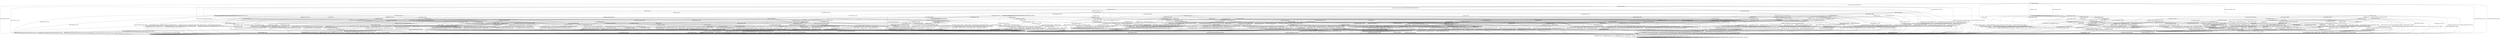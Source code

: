 digraph h12 {
s0 [label="s0"];
s1 [label="s1"];
s2 [label="s2"];
s6 [label="s6"];
s8 [label="s8"];
s10 [label="s10"];
s19 [label="s19"];
s22 [label="s22"];
s3 [label="s3"];
s4 [label="s4"];
s7 [label="s7"];
s9 [label="s9"];
s11 [label="s11"];
s20 [label="s20"];
s23 [label="s23"];
s24 [label="s24"];
s25 [label="s25"];
s43 [label="s43"];
s56 [label="s56"];
s57 [label="s57"];
s58 [label="s58"];
s63 [label="s63"];
s5 [label="s5"];
s12 [label="s12"];
s13 [label="s13"];
s26 [label="s26"];
s27 [label="s27"];
s31 [label="s31"];
s35 [label="s35"];
s44 [label="s44"];
s49 [label="s49"];
s59 [label="s59"];
s60 [label="s60"];
s61 [label="s61"];
s62 [label="s62"];
s64 [label="s64"];
s68 [label="s68"];
s69 [label="s69"];
s78 [label="s78"];
s14 [label="s14"];
s15 [label="s15"];
s16 [label="s16"];
s21 [label="s21"];
s28 [label="s28"];
s32 [label="s32"];
s36 [label="s36"];
s37 [label="s37"];
s47 [label="s47"];
s52 [label="s52"];
s65 [label="s65"];
s70 [label="s70"];
s73 [label="s73"];
s79 [label="s79"];
s84 [label="s84"];
s17 [label="s17"];
s18 [label="s18"];
s29 [label="s29"];
s30 [label="s30"];
s33 [label="s33"];
s34 [label="s34"];
s38 [label="s38"];
s42 [label="s42"];
s48 [label="s48"];
s50 [label="s50"];
s53 [label="s53"];
s66 [label="s66"];
s67 [label="s67"];
s71 [label="s71"];
s72 [label="s72"];
s74 [label="s74"];
s76 [label="s76"];
s80 [label="s80"];
s81 [label="s81"];
s87 [label="s87"];
s39 [label="s39"];
s45 [label="s45"];
s46 [label="s46"];
s51 [label="s51"];
s75 [label="s75"];
s77 [label="s77"];
s82 [label="s82"];
s83 [label="s83"];
s86 [label="s86"];
s88 [label="s88"];
s40 [label="s40"];
s41 [label="s41"];
s55 [label="s55"];
s85 [label="s85"];
s89 [label="s89"];
s54 [label="s54"];
s0 -> s1 [label="RSA_CLIENT_HELLO / HELLO_VERIFY_REQUEST"];
s0 -> s2 [label="RSA_CLIENT_KEY_EXCHANGE / TIMEOUT"];
s0 -> s8 [label="CHANGE_CIPHER_SPEC / TIMEOUT"];
s0 -> s10 [label="FINISHED / TIMEOUT"];
s0 -> s0 [label="APPLICATION / TIMEOUT"];
s0 -> s22 [label="CERTIFICATE / TIMEOUT"];
s0 -> s19 [label="EMPTY_CERTIFICATE / TIMEOUT"];
s0 -> s10 [label="CERTIFICATE_VERIFY / TIMEOUT"];
s0 -> s6 [label="Alert(WARNING,CLOSE_NOTIFY) / TIMEOUT"];
s0 -> s6 [label="Alert(FATAL,UNEXPECTED_MESSAGE) / TIMEOUT"];
s1 -> s3 [label="RSA_CLIENT_HELLO / SERVER_HELLO,CERTIFICATE,CERTIFICATE_REQUEST,SERVER_HELLO_DONE"];
s1 -> s4 [label="RSA_CLIENT_KEY_EXCHANGE / TIMEOUT"];
s1 -> s8 [label="CHANGE_CIPHER_SPEC / TIMEOUT"];
s1 -> s11 [label="FINISHED / TIMEOUT"];
s1 -> s1 [label="APPLICATION / TIMEOUT"];
s1 -> s23 [label="CERTIFICATE / TIMEOUT"];
s1 -> s20 [label="EMPTY_CERTIFICATE / TIMEOUT"];
s1 -> s11 [label="CERTIFICATE_VERIFY / TIMEOUT"];
s1 -> s6 [label="Alert(WARNING,CLOSE_NOTIFY) / Alert(WARNING,CLOSE_NOTIFY)"];
s1 -> s6 [label="Alert(FATAL,UNEXPECTED_MESSAGE) / TIMEOUT"];
s2 -> s24 [label="RSA_CLIENT_HELLO / TIMEOUT"];
s2 -> s10 [label="RSA_CLIENT_KEY_EXCHANGE / TIMEOUT"];
s2 -> s9 [label="CHANGE_CIPHER_SPEC / TIMEOUT"];
s2 -> s56 [label="FINISHED / TIMEOUT"];
s2 -> s2 [label="APPLICATION / TIMEOUT"];
s2 -> s63 [label="CERTIFICATE / TIMEOUT"];
s2 -> s63 [label="EMPTY_CERTIFICATE / TIMEOUT"];
s2 -> s25 [label="CERTIFICATE_VERIFY / TIMEOUT"];
s2 -> s6 [label="Alert(WARNING,CLOSE_NOTIFY) / TIMEOUT"];
s2 -> s6 [label="Alert(FATAL,UNEXPECTED_MESSAGE) / TIMEOUT"];
s6 -> s7 [label="RSA_CLIENT_HELLO / TIMEOUT"];
s6 -> s7 [label="RSA_CLIENT_KEY_EXCHANGE / TIMEOUT"];
s6 -> s7 [label="CHANGE_CIPHER_SPEC / TIMEOUT"];
s6 -> s7 [label="FINISHED / TIMEOUT"];
s6 -> s7 [label="APPLICATION / TIMEOUT"];
s6 -> s7 [label="CERTIFICATE / TIMEOUT"];
s6 -> s7 [label="EMPTY_CERTIFICATE / TIMEOUT"];
s6 -> s7 [label="CERTIFICATE_VERIFY / TIMEOUT"];
s6 -> s7 [label="Alert(WARNING,CLOSE_NOTIFY) / TIMEOUT"];
s6 -> s7 [label="Alert(FATAL,UNEXPECTED_MESSAGE) / TIMEOUT"];
s8 -> s8 [label="RSA_CLIENT_HELLO / TIMEOUT"];
s8 -> s8 [label="RSA_CLIENT_KEY_EXCHANGE / TIMEOUT"];
s8 -> s8 [label="CHANGE_CIPHER_SPEC / TIMEOUT"];
s8 -> s8 [label="FINISHED / TIMEOUT"];
s8 -> s8 [label="APPLICATION / TIMEOUT"];
s8 -> s8 [label="CERTIFICATE / TIMEOUT"];
s8 -> s8 [label="EMPTY_CERTIFICATE / TIMEOUT"];
s8 -> s8 [label="CERTIFICATE_VERIFY / TIMEOUT"];
s8 -> s8 [label="Alert(WARNING,CLOSE_NOTIFY) / TIMEOUT"];
s8 -> s8 [label="Alert(FATAL,UNEXPECTED_MESSAGE) / TIMEOUT"];
s10 -> s10 [label="RSA_CLIENT_HELLO / TIMEOUT"];
s10 -> s10 [label="RSA_CLIENT_KEY_EXCHANGE / TIMEOUT"];
s10 -> s8 [label="CHANGE_CIPHER_SPEC / TIMEOUT"];
s10 -> s10 [label="FINISHED / TIMEOUT"];
s10 -> s10 [label="APPLICATION / TIMEOUT"];
s10 -> s10 [label="CERTIFICATE / TIMEOUT"];
s10 -> s10 [label="EMPTY_CERTIFICATE / TIMEOUT"];
s10 -> s10 [label="CERTIFICATE_VERIFY / TIMEOUT"];
s10 -> s6 [label="Alert(WARNING,CLOSE_NOTIFY) / TIMEOUT"];
s10 -> s6 [label="Alert(FATAL,UNEXPECTED_MESSAGE) / TIMEOUT"];
s19 -> s43 [label="RSA_CLIENT_HELLO / TIMEOUT"];
s19 -> s63 [label="RSA_CLIENT_KEY_EXCHANGE / TIMEOUT"];
s19 -> s9 [label="CHANGE_CIPHER_SPEC / TIMEOUT"];
s19 -> s57 [label="FINISHED / TIMEOUT"];
s19 -> s19 [label="APPLICATION / TIMEOUT"];
s19 -> s10 [label="CERTIFICATE / TIMEOUT"];
s19 -> s10 [label="EMPTY_CERTIFICATE / TIMEOUT"];
s19 -> s58 [label="CERTIFICATE_VERIFY / TIMEOUT"];
s19 -> s6 [label="Alert(WARNING,CLOSE_NOTIFY) / TIMEOUT"];
s19 -> s6 [label="Alert(FATAL,UNEXPECTED_MESSAGE) / TIMEOUT"];
s22 -> s22 [label="RSA_CLIENT_HELLO / TIMEOUT"];
s22 -> s22 [label="RSA_CLIENT_KEY_EXCHANGE / TIMEOUT"];
s22 -> s8 [label="CHANGE_CIPHER_SPEC / TIMEOUT"];
s22 -> s22 [label="FINISHED / TIMEOUT"];
s22 -> s22 [label="APPLICATION / TIMEOUT"];
s22 -> s10 [label="CERTIFICATE / TIMEOUT"];
s22 -> s10 [label="EMPTY_CERTIFICATE / TIMEOUT"];
s22 -> s58 [label="CERTIFICATE_VERIFY / TIMEOUT"];
s22 -> s6 [label="Alert(WARNING,CLOSE_NOTIFY) / TIMEOUT"];
s22 -> s6 [label="Alert(FATAL,UNEXPECTED_MESSAGE) / TIMEOUT"];
s3 -> s6 [label="RSA_CLIENT_HELLO / Alert(FATAL,UNEXPECTED_MESSAGE)"];
s3 -> s12 [label="RSA_CLIENT_KEY_EXCHANGE / TIMEOUT"];
s3 -> s8 [label="CHANGE_CIPHER_SPEC / TIMEOUT"];
s3 -> s11 [label="FINISHED / TIMEOUT"];
s3 -> s3 [label="APPLICATION / TIMEOUT"];
s3 -> s23 [label="CERTIFICATE / TIMEOUT"];
s3 -> s13 [label="EMPTY_CERTIFICATE / TIMEOUT"];
s3 -> s11 [label="CERTIFICATE_VERIFY / TIMEOUT"];
s3 -> s6 [label="Alert(WARNING,CLOSE_NOTIFY) / Alert(WARNING,CLOSE_NOTIFY)"];
s3 -> s6 [label="Alert(FATAL,UNEXPECTED_MESSAGE) / TIMEOUT"];
s4 -> s26 [label="RSA_CLIENT_HELLO / TIMEOUT"];
s4 -> s11 [label="RSA_CLIENT_KEY_EXCHANGE / TIMEOUT"];
s4 -> s5 [label="CHANGE_CIPHER_SPEC / TIMEOUT"];
s4 -> s31 [label="FINISHED / TIMEOUT"];
s4 -> s4 [label="APPLICATION / TIMEOUT"];
s4 -> s64 [label="CERTIFICATE / TIMEOUT"];
s4 -> s64 [label="EMPTY_CERTIFICATE / TIMEOUT"];
s4 -> s27 [label="CERTIFICATE_VERIFY / TIMEOUT"];
s4 -> s6 [label="Alert(WARNING,CLOSE_NOTIFY) / Alert(WARNING,CLOSE_NOTIFY)"];
s4 -> s6 [label="Alert(FATAL,UNEXPECTED_MESSAGE) / TIMEOUT"];
s7 -> s7 [label="RSA_CLIENT_HELLO / SOCKET_CLOSED"];
s7 -> s7 [label="RSA_CLIENT_KEY_EXCHANGE / SOCKET_CLOSED"];
s7 -> s7 [label="CHANGE_CIPHER_SPEC / SOCKET_CLOSED"];
s7 -> s7 [label="FINISHED / SOCKET_CLOSED"];
s7 -> s7 [label="APPLICATION / SOCKET_CLOSED"];
s7 -> s7 [label="CERTIFICATE / SOCKET_CLOSED"];
s7 -> s7 [label="EMPTY_CERTIFICATE / SOCKET_CLOSED"];
s7 -> s7 [label="CERTIFICATE_VERIFY / SOCKET_CLOSED"];
s7 -> s7 [label="Alert(WARNING,CLOSE_NOTIFY) / SOCKET_CLOSED"];
s7 -> s7 [label="Alert(FATAL,UNEXPECTED_MESSAGE) / SOCKET_CLOSED"];
s9 -> s6 [label="RSA_CLIENT_HELLO / TIMEOUT"];
s9 -> s6 [label="RSA_CLIENT_KEY_EXCHANGE / TIMEOUT"];
s9 -> s8 [label="CHANGE_CIPHER_SPEC / TIMEOUT"];
s9 -> s6 [label="FINISHED / TIMEOUT"];
s9 -> s9 [label="APPLICATION / TIMEOUT"];
s9 -> s6 [label="CERTIFICATE / TIMEOUT"];
s9 -> s6 [label="EMPTY_CERTIFICATE / TIMEOUT"];
s9 -> s6 [label="CERTIFICATE_VERIFY / TIMEOUT"];
s9 -> s9 [label="Alert(WARNING,CLOSE_NOTIFY) / TIMEOUT"];
s9 -> s9 [label="Alert(FATAL,UNEXPECTED_MESSAGE) / TIMEOUT"];
s11 -> s11 [label="RSA_CLIENT_HELLO / TIMEOUT"];
s11 -> s11 [label="RSA_CLIENT_KEY_EXCHANGE / TIMEOUT"];
s11 -> s8 [label="CHANGE_CIPHER_SPEC / TIMEOUT"];
s11 -> s11 [label="FINISHED / TIMEOUT"];
s11 -> s11 [label="APPLICATION / TIMEOUT"];
s11 -> s11 [label="CERTIFICATE / TIMEOUT"];
s11 -> s11 [label="EMPTY_CERTIFICATE / TIMEOUT"];
s11 -> s11 [label="CERTIFICATE_VERIFY / TIMEOUT"];
s11 -> s6 [label="Alert(WARNING,CLOSE_NOTIFY) / Alert(WARNING,CLOSE_NOTIFY)"];
s11 -> s6 [label="Alert(FATAL,UNEXPECTED_MESSAGE) / TIMEOUT"];
s20 -> s44 [label="RSA_CLIENT_HELLO / TIMEOUT"];
s20 -> s64 [label="RSA_CLIENT_KEY_EXCHANGE / TIMEOUT"];
s20 -> s5 [label="CHANGE_CIPHER_SPEC / TIMEOUT"];
s20 -> s35 [label="FINISHED / TIMEOUT"];
s20 -> s20 [label="APPLICATION / TIMEOUT"];
s20 -> s11 [label="CERTIFICATE / TIMEOUT"];
s20 -> s11 [label="EMPTY_CERTIFICATE / TIMEOUT"];
s20 -> s49 [label="CERTIFICATE_VERIFY / TIMEOUT"];
s20 -> s6 [label="Alert(WARNING,CLOSE_NOTIFY) / Alert(WARNING,CLOSE_NOTIFY)"];
s20 -> s6 [label="Alert(FATAL,UNEXPECTED_MESSAGE) / TIMEOUT"];
s23 -> s23 [label="RSA_CLIENT_HELLO / TIMEOUT"];
s23 -> s23 [label="RSA_CLIENT_KEY_EXCHANGE / TIMEOUT"];
s23 -> s8 [label="CHANGE_CIPHER_SPEC / TIMEOUT"];
s23 -> s23 [label="FINISHED / TIMEOUT"];
s23 -> s23 [label="APPLICATION / TIMEOUT"];
s23 -> s11 [label="CERTIFICATE / TIMEOUT"];
s23 -> s11 [label="EMPTY_CERTIFICATE / TIMEOUT"];
s23 -> s49 [label="CERTIFICATE_VERIFY / TIMEOUT"];
s23 -> s6 [label="Alert(WARNING,CLOSE_NOTIFY) / Alert(WARNING,CLOSE_NOTIFY)"];
s23 -> s6 [label="Alert(FATAL,UNEXPECTED_MESSAGE) / TIMEOUT"];
s24 -> s10 [label="RSA_CLIENT_HELLO / TIMEOUT"];
s24 -> s10 [label="RSA_CLIENT_KEY_EXCHANGE / TIMEOUT"];
s24 -> s9 [label="CHANGE_CIPHER_SPEC / TIMEOUT"];
s24 -> s60 [label="FINISHED / TIMEOUT"];
s24 -> s24 [label="APPLICATION / TIMEOUT"];
s24 -> s68 [label="CERTIFICATE / TIMEOUT"];
s24 -> s68 [label="EMPTY_CERTIFICATE / TIMEOUT"];
s24 -> s59 [label="CERTIFICATE_VERIFY / TIMEOUT"];
s24 -> s6 [label="Alert(WARNING,CLOSE_NOTIFY) / TIMEOUT"];
s24 -> s6 [label="Alert(FATAL,UNEXPECTED_MESSAGE) / TIMEOUT"];
s25 -> s59 [label="RSA_CLIENT_HELLO / TIMEOUT"];
s25 -> s10 [label="RSA_CLIENT_KEY_EXCHANGE / TIMEOUT"];
s25 -> s9 [label="CHANGE_CIPHER_SPEC / TIMEOUT"];
s25 -> s61 [label="FINISHED / TIMEOUT"];
s25 -> s25 [label="APPLICATION / TIMEOUT"];
s25 -> s69 [label="CERTIFICATE / TIMEOUT"];
s25 -> s69 [label="EMPTY_CERTIFICATE / TIMEOUT"];
s25 -> s10 [label="CERTIFICATE_VERIFY / TIMEOUT"];
s25 -> s6 [label="Alert(WARNING,CLOSE_NOTIFY) / TIMEOUT"];
s25 -> s6 [label="Alert(FATAL,UNEXPECTED_MESSAGE) / TIMEOUT"];
s43 -> s10 [label="RSA_CLIENT_HELLO / TIMEOUT"];
s43 -> s68 [label="RSA_CLIENT_KEY_EXCHANGE / TIMEOUT"];
s43 -> s9 [label="CHANGE_CIPHER_SPEC / TIMEOUT"];
s43 -> s62 [label="FINISHED / TIMEOUT"];
s43 -> s43 [label="APPLICATION / TIMEOUT"];
s43 -> s10 [label="CERTIFICATE / TIMEOUT"];
s43 -> s10 [label="EMPTY_CERTIFICATE / TIMEOUT"];
s43 -> s43 [label="CERTIFICATE_VERIFY / TIMEOUT"];
s43 -> s6 [label="Alert(WARNING,CLOSE_NOTIFY) / TIMEOUT"];
s43 -> s6 [label="Alert(FATAL,UNEXPECTED_MESSAGE) / TIMEOUT"];
s56 -> s60 [label="RSA_CLIENT_HELLO / TIMEOUT"];
s56 -> s10 [label="RSA_CLIENT_KEY_EXCHANGE / TIMEOUT"];
s56 -> s9 [label="CHANGE_CIPHER_SPEC / TIMEOUT"];
s56 -> s10 [label="FINISHED / TIMEOUT"];
s56 -> s56 [label="APPLICATION / TIMEOUT"];
s56 -> s78 [label="CERTIFICATE / TIMEOUT"];
s56 -> s78 [label="EMPTY_CERTIFICATE / TIMEOUT"];
s56 -> s61 [label="CERTIFICATE_VERIFY / TIMEOUT"];
s56 -> s6 [label="Alert(WARNING,CLOSE_NOTIFY) / TIMEOUT"];
s56 -> s6 [label="Alert(FATAL,UNEXPECTED_MESSAGE) / TIMEOUT"];
s57 -> s62 [label="RSA_CLIENT_HELLO / TIMEOUT"];
s57 -> s78 [label="RSA_CLIENT_KEY_EXCHANGE / TIMEOUT"];
s57 -> s9 [label="CHANGE_CIPHER_SPEC / TIMEOUT"];
s57 -> s10 [label="FINISHED / TIMEOUT"];
s57 -> s57 [label="APPLICATION / TIMEOUT"];
s57 -> s10 [label="CERTIFICATE / TIMEOUT"];
s57 -> s10 [label="EMPTY_CERTIFICATE / TIMEOUT"];
s57 -> s57 [label="CERTIFICATE_VERIFY / TIMEOUT"];
s57 -> s6 [label="Alert(WARNING,CLOSE_NOTIFY) / TIMEOUT"];
s57 -> s6 [label="Alert(FATAL,UNEXPECTED_MESSAGE) / TIMEOUT"];
s58 -> s43 [label="RSA_CLIENT_HELLO / TIMEOUT"];
s58 -> s69 [label="RSA_CLIENT_KEY_EXCHANGE / TIMEOUT"];
s58 -> s9 [label="CHANGE_CIPHER_SPEC / TIMEOUT"];
s58 -> s57 [label="FINISHED / TIMEOUT"];
s58 -> s58 [label="APPLICATION / TIMEOUT"];
s58 -> s10 [label="CERTIFICATE / TIMEOUT"];
s58 -> s10 [label="EMPTY_CERTIFICATE / TIMEOUT"];
s58 -> s10 [label="CERTIFICATE_VERIFY / TIMEOUT"];
s58 -> s6 [label="Alert(WARNING,CLOSE_NOTIFY) / TIMEOUT"];
s58 -> s6 [label="Alert(FATAL,UNEXPECTED_MESSAGE) / TIMEOUT"];
s63 -> s68 [label="RSA_CLIENT_HELLO / TIMEOUT"];
s63 -> s10 [label="RSA_CLIENT_KEY_EXCHANGE / TIMEOUT"];
s63 -> s9 [label="CHANGE_CIPHER_SPEC / TIMEOUT"];
s63 -> s78 [label="FINISHED / TIMEOUT"];
s63 -> s63 [label="APPLICATION / TIMEOUT"];
s63 -> s10 [label="CERTIFICATE / TIMEOUT"];
s63 -> s10 [label="EMPTY_CERTIFICATE / TIMEOUT"];
s63 -> s69 [label="CERTIFICATE_VERIFY / TIMEOUT"];
s63 -> s6 [label="Alert(WARNING,CLOSE_NOTIFY) / TIMEOUT"];
s63 -> s6 [label="Alert(FATAL,UNEXPECTED_MESSAGE) / TIMEOUT"];
s5 -> s6 [label="RSA_CLIENT_HELLO / Alert(FATAL,UNEXPECTED_MESSAGE)"];
s5 -> s6 [label="RSA_CLIENT_KEY_EXCHANGE / Alert(FATAL,UNEXPECTED_MESSAGE)"];
s5 -> s8 [label="CHANGE_CIPHER_SPEC / TIMEOUT"];
s5 -> s6 [label="FINISHED / Alert(FATAL,UNEXPECTED_MESSAGE)"];
s5 -> s5 [label="APPLICATION / TIMEOUT"];
s5 -> s6 [label="CERTIFICATE / Alert(FATAL,UNEXPECTED_MESSAGE)"];
s5 -> s6 [label="EMPTY_CERTIFICATE / Alert(FATAL,UNEXPECTED_MESSAGE)"];
s5 -> s6 [label="CERTIFICATE_VERIFY / Alert(FATAL,UNEXPECTED_MESSAGE)"];
s5 -> s5 [label="Alert(WARNING,CLOSE_NOTIFY) / TIMEOUT"];
s5 -> s5 [label="Alert(FATAL,UNEXPECTED_MESSAGE) / TIMEOUT"];
s12 -> s26 [label="RSA_CLIENT_HELLO / TIMEOUT"];
s12 -> s11 [label="RSA_CLIENT_KEY_EXCHANGE / TIMEOUT"];
s12 -> s14 [label="CHANGE_CIPHER_SPEC / TIMEOUT"];
s12 -> s31 [label="FINISHED / TIMEOUT"];
s12 -> s12 [label="APPLICATION / TIMEOUT"];
s12 -> s21 [label="CERTIFICATE / TIMEOUT"];
s12 -> s65 [label="EMPTY_CERTIFICATE / TIMEOUT"];
s12 -> s15 [label="CERTIFICATE_VERIFY / TIMEOUT"];
s12 -> s6 [label="Alert(WARNING,CLOSE_NOTIFY) / Alert(WARNING,CLOSE_NOTIFY)"];
s12 -> s6 [label="Alert(FATAL,UNEXPECTED_MESSAGE) / TIMEOUT"];
s13 -> s28 [label="RSA_CLIENT_HELLO / TIMEOUT"];
s13 -> s65 [label="RSA_CLIENT_KEY_EXCHANGE / TIMEOUT"];
s13 -> s16 [label="CHANGE_CIPHER_SPEC / TIMEOUT"];
s13 -> s32 [label="FINISHED / TIMEOUT"];
s13 -> s13 [label="APPLICATION / TIMEOUT"];
s13 -> s11 [label="CERTIFICATE / TIMEOUT"];
s13 -> s11 [label="EMPTY_CERTIFICATE / TIMEOUT"];
s13 -> s47 [label="CERTIFICATE_VERIFY / TIMEOUT"];
s13 -> s6 [label="Alert(WARNING,CLOSE_NOTIFY) / Alert(WARNING,CLOSE_NOTIFY)"];
s13 -> s6 [label="Alert(FATAL,UNEXPECTED_MESSAGE) / TIMEOUT"];
s26 -> s11 [label="RSA_CLIENT_HELLO / TIMEOUT"];
s26 -> s11 [label="RSA_CLIENT_KEY_EXCHANGE / TIMEOUT"];
s26 -> s5 [label="CHANGE_CIPHER_SPEC / TIMEOUT"];
s26 -> s36 [label="FINISHED / TIMEOUT"];
s26 -> s26 [label="APPLICATION / TIMEOUT"];
s26 -> s66 [label="CERTIFICATE / TIMEOUT"];
s26 -> s66 [label="EMPTY_CERTIFICATE / TIMEOUT"];
s26 -> s48 [label="CERTIFICATE_VERIFY / TIMEOUT"];
s26 -> s6 [label="Alert(WARNING,CLOSE_NOTIFY) / Alert(WARNING,CLOSE_NOTIFY)"];
s26 -> s6 [label="Alert(FATAL,UNEXPECTED_MESSAGE) / TIMEOUT"];
s27 -> s48 [label="RSA_CLIENT_HELLO / TIMEOUT"];
s27 -> s11 [label="RSA_CLIENT_KEY_EXCHANGE / TIMEOUT"];
s27 -> s5 [label="CHANGE_CIPHER_SPEC / TIMEOUT"];
s27 -> s37 [label="FINISHED / TIMEOUT"];
s27 -> s27 [label="APPLICATION / TIMEOUT"];
s27 -> s70 [label="CERTIFICATE / TIMEOUT"];
s27 -> s70 [label="EMPTY_CERTIFICATE / TIMEOUT"];
s27 -> s11 [label="CERTIFICATE_VERIFY / TIMEOUT"];
s27 -> s6 [label="Alert(WARNING,CLOSE_NOTIFY) / Alert(WARNING,CLOSE_NOTIFY)"];
s27 -> s6 [label="Alert(FATAL,UNEXPECTED_MESSAGE) / TIMEOUT"];
s31 -> s36 [label="RSA_CLIENT_HELLO / TIMEOUT"];
s31 -> s11 [label="RSA_CLIENT_KEY_EXCHANGE / TIMEOUT"];
s31 -> s5 [label="CHANGE_CIPHER_SPEC / TIMEOUT"];
s31 -> s11 [label="FINISHED / TIMEOUT"];
s31 -> s31 [label="APPLICATION / TIMEOUT"];
s31 -> s67 [label="CERTIFICATE / TIMEOUT"];
s31 -> s67 [label="EMPTY_CERTIFICATE / TIMEOUT"];
s31 -> s37 [label="CERTIFICATE_VERIFY / TIMEOUT"];
s31 -> s6 [label="Alert(WARNING,CLOSE_NOTIFY) / Alert(WARNING,CLOSE_NOTIFY)"];
s31 -> s6 [label="Alert(FATAL,UNEXPECTED_MESSAGE) / TIMEOUT"];
s35 -> s52 [label="RSA_CLIENT_HELLO / TIMEOUT"];
s35 -> s67 [label="RSA_CLIENT_KEY_EXCHANGE / TIMEOUT"];
s35 -> s5 [label="CHANGE_CIPHER_SPEC / TIMEOUT"];
s35 -> s11 [label="FINISHED / TIMEOUT"];
s35 -> s35 [label="APPLICATION / TIMEOUT"];
s35 -> s11 [label="CERTIFICATE / TIMEOUT"];
s35 -> s11 [label="EMPTY_CERTIFICATE / TIMEOUT"];
s35 -> s73 [label="CERTIFICATE_VERIFY / TIMEOUT"];
s35 -> s6 [label="Alert(WARNING,CLOSE_NOTIFY) / Alert(WARNING,CLOSE_NOTIFY)"];
s35 -> s6 [label="Alert(FATAL,UNEXPECTED_MESSAGE) / TIMEOUT"];
s44 -> s11 [label="RSA_CLIENT_HELLO / TIMEOUT"];
s44 -> s66 [label="RSA_CLIENT_KEY_EXCHANGE / TIMEOUT"];
s44 -> s5 [label="CHANGE_CIPHER_SPEC / TIMEOUT"];
s44 -> s52 [label="FINISHED / TIMEOUT"];
s44 -> s44 [label="APPLICATION / TIMEOUT"];
s44 -> s11 [label="CERTIFICATE / TIMEOUT"];
s44 -> s11 [label="EMPTY_CERTIFICATE / TIMEOUT"];
s44 -> s84 [label="CERTIFICATE_VERIFY / TIMEOUT"];
s44 -> s6 [label="Alert(WARNING,CLOSE_NOTIFY) / Alert(WARNING,CLOSE_NOTIFY)"];
s44 -> s6 [label="Alert(FATAL,UNEXPECTED_MESSAGE) / TIMEOUT"];
s49 -> s84 [label="RSA_CLIENT_HELLO / TIMEOUT"];
s49 -> s70 [label="RSA_CLIENT_KEY_EXCHANGE / TIMEOUT"];
s49 -> s5 [label="CHANGE_CIPHER_SPEC / TIMEOUT"];
s49 -> s73 [label="FINISHED / TIMEOUT"];
s49 -> s49 [label="APPLICATION / TIMEOUT"];
s49 -> s11 [label="CERTIFICATE / TIMEOUT"];
s49 -> s11 [label="EMPTY_CERTIFICATE / TIMEOUT"];
s49 -> s11 [label="CERTIFICATE_VERIFY / TIMEOUT"];
s49 -> s6 [label="Alert(WARNING,CLOSE_NOTIFY) / Alert(WARNING,CLOSE_NOTIFY)"];
s49 -> s6 [label="Alert(FATAL,UNEXPECTED_MESSAGE) / TIMEOUT"];
s59 -> s10 [label="RSA_CLIENT_HELLO / TIMEOUT"];
s59 -> s10 [label="RSA_CLIENT_KEY_EXCHANGE / TIMEOUT"];
s59 -> s9 [label="CHANGE_CIPHER_SPEC / TIMEOUT"];
s59 -> s61 [label="FINISHED / TIMEOUT"];
s59 -> s59 [label="APPLICATION / TIMEOUT"];
s59 -> s68 [label="CERTIFICATE / TIMEOUT"];
s59 -> s68 [label="EMPTY_CERTIFICATE / TIMEOUT"];
s59 -> s10 [label="CERTIFICATE_VERIFY / TIMEOUT"];
s59 -> s6 [label="Alert(WARNING,CLOSE_NOTIFY) / TIMEOUT"];
s59 -> s6 [label="Alert(FATAL,UNEXPECTED_MESSAGE) / TIMEOUT"];
s60 -> s10 [label="RSA_CLIENT_HELLO / TIMEOUT"];
s60 -> s10 [label="RSA_CLIENT_KEY_EXCHANGE / TIMEOUT"];
s60 -> s9 [label="CHANGE_CIPHER_SPEC / TIMEOUT"];
s60 -> s10 [label="FINISHED / TIMEOUT"];
s60 -> s60 [label="APPLICATION / TIMEOUT"];
s60 -> s79 [label="CERTIFICATE / TIMEOUT"];
s60 -> s79 [label="EMPTY_CERTIFICATE / TIMEOUT"];
s60 -> s61 [label="CERTIFICATE_VERIFY / TIMEOUT"];
s60 -> s6 [label="Alert(WARNING,CLOSE_NOTIFY) / TIMEOUT"];
s60 -> s6 [label="Alert(FATAL,UNEXPECTED_MESSAGE) / TIMEOUT"];
s61 -> s61 [label="RSA_CLIENT_HELLO / TIMEOUT"];
s61 -> s10 [label="RSA_CLIENT_KEY_EXCHANGE / TIMEOUT"];
s61 -> s9 [label="CHANGE_CIPHER_SPEC / TIMEOUT"];
s61 -> s10 [label="FINISHED / TIMEOUT"];
s61 -> s61 [label="APPLICATION / TIMEOUT"];
s61 -> s79 [label="CERTIFICATE / TIMEOUT"];
s61 -> s79 [label="EMPTY_CERTIFICATE / TIMEOUT"];
s61 -> s10 [label="CERTIFICATE_VERIFY / TIMEOUT"];
s61 -> s6 [label="Alert(WARNING,CLOSE_NOTIFY) / TIMEOUT"];
s61 -> s6 [label="Alert(FATAL,UNEXPECTED_MESSAGE) / TIMEOUT"];
s62 -> s10 [label="RSA_CLIENT_HELLO / TIMEOUT"];
s62 -> s79 [label="RSA_CLIENT_KEY_EXCHANGE / TIMEOUT"];
s62 -> s9 [label="CHANGE_CIPHER_SPEC / TIMEOUT"];
s62 -> s10 [label="FINISHED / TIMEOUT"];
s62 -> s62 [label="APPLICATION / TIMEOUT"];
s62 -> s10 [label="CERTIFICATE / TIMEOUT"];
s62 -> s10 [label="EMPTY_CERTIFICATE / TIMEOUT"];
s62 -> s62 [label="CERTIFICATE_VERIFY / TIMEOUT"];
s62 -> s6 [label="Alert(WARNING,CLOSE_NOTIFY) / TIMEOUT"];
s62 -> s6 [label="Alert(FATAL,UNEXPECTED_MESSAGE) / TIMEOUT"];
s64 -> s66 [label="RSA_CLIENT_HELLO / TIMEOUT"];
s64 -> s11 [label="RSA_CLIENT_KEY_EXCHANGE / TIMEOUT"];
s64 -> s5 [label="CHANGE_CIPHER_SPEC / TIMEOUT"];
s64 -> s67 [label="FINISHED / TIMEOUT"];
s64 -> s64 [label="APPLICATION / TIMEOUT"];
s64 -> s11 [label="CERTIFICATE / TIMEOUT"];
s64 -> s11 [label="EMPTY_CERTIFICATE / TIMEOUT"];
s64 -> s70 [label="CERTIFICATE_VERIFY / TIMEOUT"];
s64 -> s6 [label="Alert(WARNING,CLOSE_NOTIFY) / Alert(WARNING,CLOSE_NOTIFY)"];
s64 -> s6 [label="Alert(FATAL,UNEXPECTED_MESSAGE) / TIMEOUT"];
s68 -> s10 [label="RSA_CLIENT_HELLO / TIMEOUT"];
s68 -> s10 [label="RSA_CLIENT_KEY_EXCHANGE / TIMEOUT"];
s68 -> s9 [label="CHANGE_CIPHER_SPEC / TIMEOUT"];
s68 -> s79 [label="FINISHED / TIMEOUT"];
s68 -> s68 [label="APPLICATION / TIMEOUT"];
s68 -> s10 [label="CERTIFICATE / TIMEOUT"];
s68 -> s10 [label="EMPTY_CERTIFICATE / TIMEOUT"];
s68 -> s68 [label="CERTIFICATE_VERIFY / TIMEOUT"];
s68 -> s6 [label="Alert(WARNING,CLOSE_NOTIFY) / TIMEOUT"];
s68 -> s6 [label="Alert(FATAL,UNEXPECTED_MESSAGE) / TIMEOUT"];
s69 -> s68 [label="RSA_CLIENT_HELLO / TIMEOUT"];
s69 -> s10 [label="RSA_CLIENT_KEY_EXCHANGE / TIMEOUT"];
s69 -> s9 [label="CHANGE_CIPHER_SPEC / TIMEOUT"];
s69 -> s79 [label="FINISHED / TIMEOUT"];
s69 -> s69 [label="APPLICATION / TIMEOUT"];
s69 -> s10 [label="CERTIFICATE / TIMEOUT"];
s69 -> s10 [label="EMPTY_CERTIFICATE / TIMEOUT"];
s69 -> s10 [label="CERTIFICATE_VERIFY / TIMEOUT"];
s69 -> s6 [label="Alert(WARNING,CLOSE_NOTIFY) / TIMEOUT"];
s69 -> s6 [label="Alert(FATAL,UNEXPECTED_MESSAGE) / TIMEOUT"];
s78 -> s79 [label="RSA_CLIENT_HELLO / TIMEOUT"];
s78 -> s10 [label="RSA_CLIENT_KEY_EXCHANGE / TIMEOUT"];
s78 -> s9 [label="CHANGE_CIPHER_SPEC / TIMEOUT"];
s78 -> s10 [label="FINISHED / TIMEOUT"];
s78 -> s78 [label="APPLICATION / TIMEOUT"];
s78 -> s10 [label="CERTIFICATE / TIMEOUT"];
s78 -> s10 [label="EMPTY_CERTIFICATE / TIMEOUT"];
s78 -> s79 [label="CERTIFICATE_VERIFY / TIMEOUT"];
s78 -> s6 [label="Alert(WARNING,CLOSE_NOTIFY) / TIMEOUT"];
s78 -> s6 [label="Alert(FATAL,UNEXPECTED_MESSAGE) / TIMEOUT"];
s14 -> s48 [label="RSA_CLIENT_HELLO / TIMEOUT"];
s14 -> s11 [label="RSA_CLIENT_KEY_EXCHANGE / TIMEOUT"];
s14 -> s8 [label="CHANGE_CIPHER_SPEC / TIMEOUT"];
s14 -> s17 [label="FINISHED / CHANGE_CIPHER_SPEC,FINISHED,CHANGE_CIPHER_SPEC,FINISHED"];
s14 -> s14 [label="APPLICATION / TIMEOUT"];
s14 -> s33 [label="CERTIFICATE / TIMEOUT"];
s14 -> s80 [label="EMPTY_CERTIFICATE / TIMEOUT"];
s14 -> s15 [label="CERTIFICATE_VERIFY / TIMEOUT"];
s14 -> s14 [label="Alert(WARNING,CLOSE_NOTIFY) / TIMEOUT"];
s14 -> s14 [label="Alert(FATAL,UNEXPECTED_MESSAGE) / TIMEOUT"];
s15 -> s15 [label="RSA_CLIENT_HELLO / TIMEOUT"];
s15 -> s11 [label="RSA_CLIENT_KEY_EXCHANGE / TIMEOUT"];
s15 -> s18 [label="CHANGE_CIPHER_SPEC / TIMEOUT"];
s15 -> s34 [label="FINISHED / TIMEOUT"];
s15 -> s15 [label="APPLICATION / TIMEOUT"];
s15 -> s42 [label="CERTIFICATE / TIMEOUT"];
s15 -> s42 [label="EMPTY_CERTIFICATE / TIMEOUT"];
s15 -> s11 [label="CERTIFICATE_VERIFY / TIMEOUT"];
s15 -> s6 [label="Alert(WARNING,CLOSE_NOTIFY) / Alert(WARNING,CLOSE_NOTIFY)"];
s15 -> s6 [label="Alert(FATAL,UNEXPECTED_MESSAGE) / TIMEOUT"];
s16 -> s6 [label="RSA_CLIENT_HELLO / Alert(FATAL,BAD_CERTIFICATE)"];
s16 -> s6 [label="RSA_CLIENT_KEY_EXCHANGE / Alert(FATAL,BAD_CERTIFICATE)"];
s16 -> s8 [label="CHANGE_CIPHER_SPEC / TIMEOUT"];
s16 -> s6 [label="FINISHED / Alert(FATAL,BAD_CERTIFICATE)"];
s16 -> s16 [label="APPLICATION / TIMEOUT"];
s16 -> s6 [label="CERTIFICATE / Alert(FATAL,BAD_CERTIFICATE)"];
s16 -> s6 [label="EMPTY_CERTIFICATE / Alert(FATAL,BAD_CERTIFICATE)"];
s16 -> s6 [label="CERTIFICATE_VERIFY / Alert(FATAL,BAD_CERTIFICATE)"];
s16 -> s16 [label="Alert(WARNING,CLOSE_NOTIFY) / TIMEOUT"];
s16 -> s16 [label="Alert(FATAL,UNEXPECTED_MESSAGE) / TIMEOUT"];
s21 -> s66 [label="RSA_CLIENT_HELLO / TIMEOUT"];
s21 -> s11 [label="RSA_CLIENT_KEY_EXCHANGE / TIMEOUT"];
s21 -> s29 [label="CHANGE_CIPHER_SPEC / TIMEOUT"];
s21 -> s67 [label="FINISHED / TIMEOUT"];
s21 -> s21 [label="APPLICATION / TIMEOUT"];
s21 -> s11 [label="CERTIFICATE / TIMEOUT"];
s21 -> s11 [label="EMPTY_CERTIFICATE / TIMEOUT"];
s21 -> s30 [label="CERTIFICATE_VERIFY / TIMEOUT"];
s21 -> s6 [label="Alert(WARNING,CLOSE_NOTIFY) / Alert(WARNING,CLOSE_NOTIFY)"];
s21 -> s6 [label="Alert(FATAL,UNEXPECTED_MESSAGE) / TIMEOUT"];
s28 -> s11 [label="RSA_CLIENT_HELLO / TIMEOUT"];
s28 -> s71 [label="RSA_CLIENT_KEY_EXCHANGE / TIMEOUT"];
s28 -> s16 [label="CHANGE_CIPHER_SPEC / TIMEOUT"];
s28 -> s38 [label="FINISHED / TIMEOUT"];
s28 -> s28 [label="APPLICATION / TIMEOUT"];
s28 -> s11 [label="CERTIFICATE / TIMEOUT"];
s28 -> s11 [label="EMPTY_CERTIFICATE / TIMEOUT"];
s28 -> s81 [label="CERTIFICATE_VERIFY / TIMEOUT"];
s28 -> s6 [label="Alert(WARNING,CLOSE_NOTIFY) / Alert(WARNING,CLOSE_NOTIFY)"];
s28 -> s6 [label="Alert(FATAL,UNEXPECTED_MESSAGE) / TIMEOUT"];
s32 -> s38 [label="RSA_CLIENT_HELLO / TIMEOUT"];
s32 -> s72 [label="RSA_CLIENT_KEY_EXCHANGE / TIMEOUT"];
s32 -> s16 [label="CHANGE_CIPHER_SPEC / TIMEOUT"];
s32 -> s11 [label="FINISHED / TIMEOUT"];
s32 -> s32 [label="APPLICATION / TIMEOUT"];
s32 -> s11 [label="CERTIFICATE / TIMEOUT"];
s32 -> s11 [label="EMPTY_CERTIFICATE / TIMEOUT"];
s32 -> s50 [label="CERTIFICATE_VERIFY / TIMEOUT"];
s32 -> s6 [label="Alert(WARNING,CLOSE_NOTIFY) / Alert(WARNING,CLOSE_NOTIFY)"];
s32 -> s6 [label="Alert(FATAL,UNEXPECTED_MESSAGE) / TIMEOUT"];
s36 -> s11 [label="RSA_CLIENT_HELLO / TIMEOUT"];
s36 -> s11 [label="RSA_CLIENT_KEY_EXCHANGE / TIMEOUT"];
s36 -> s5 [label="CHANGE_CIPHER_SPEC / TIMEOUT"];
s36 -> s11 [label="FINISHED / TIMEOUT"];
s36 -> s36 [label="APPLICATION / TIMEOUT"];
s36 -> s74 [label="CERTIFICATE / TIMEOUT"];
s36 -> s74 [label="EMPTY_CERTIFICATE / TIMEOUT"];
s36 -> s53 [label="CERTIFICATE_VERIFY / TIMEOUT"];
s36 -> s6 [label="Alert(WARNING,CLOSE_NOTIFY) / Alert(WARNING,CLOSE_NOTIFY)"];
s36 -> s6 [label="Alert(FATAL,UNEXPECTED_MESSAGE) / TIMEOUT"];
s37 -> s53 [label="RSA_CLIENT_HELLO / TIMEOUT"];
s37 -> s11 [label="RSA_CLIENT_KEY_EXCHANGE / TIMEOUT"];
s37 -> s5 [label="CHANGE_CIPHER_SPEC / TIMEOUT"];
s37 -> s11 [label="FINISHED / TIMEOUT"];
s37 -> s37 [label="APPLICATION / TIMEOUT"];
s37 -> s45 [label="CERTIFICATE / TIMEOUT"];
s37 -> s45 [label="EMPTY_CERTIFICATE / TIMEOUT"];
s37 -> s11 [label="CERTIFICATE_VERIFY / TIMEOUT"];
s37 -> s6 [label="Alert(WARNING,CLOSE_NOTIFY) / Alert(WARNING,CLOSE_NOTIFY)"];
s37 -> s6 [label="Alert(FATAL,UNEXPECTED_MESSAGE) / TIMEOUT"];
s47 -> s81 [label="RSA_CLIENT_HELLO / TIMEOUT"];
s47 -> s76 [label="RSA_CLIENT_KEY_EXCHANGE / TIMEOUT"];
s47 -> s16 [label="CHANGE_CIPHER_SPEC / TIMEOUT"];
s47 -> s50 [label="FINISHED / TIMEOUT"];
s47 -> s47 [label="APPLICATION / TIMEOUT"];
s47 -> s11 [label="CERTIFICATE / TIMEOUT"];
s47 -> s11 [label="EMPTY_CERTIFICATE / TIMEOUT"];
s47 -> s11 [label="CERTIFICATE_VERIFY / TIMEOUT"];
s47 -> s6 [label="Alert(WARNING,CLOSE_NOTIFY) / Alert(WARNING,CLOSE_NOTIFY)"];
s47 -> s6 [label="Alert(FATAL,UNEXPECTED_MESSAGE) / TIMEOUT"];
s52 -> s11 [label="RSA_CLIENT_HELLO / TIMEOUT"];
s52 -> s74 [label="RSA_CLIENT_KEY_EXCHANGE / TIMEOUT"];
s52 -> s5 [label="CHANGE_CIPHER_SPEC / TIMEOUT"];
s52 -> s11 [label="FINISHED / TIMEOUT"];
s52 -> s52 [label="APPLICATION / TIMEOUT"];
s52 -> s11 [label="CERTIFICATE / TIMEOUT"];
s52 -> s11 [label="EMPTY_CERTIFICATE / TIMEOUT"];
s52 -> s87 [label="CERTIFICATE_VERIFY / TIMEOUT"];
s52 -> s6 [label="Alert(WARNING,CLOSE_NOTIFY) / Alert(WARNING,CLOSE_NOTIFY)"];
s52 -> s6 [label="Alert(FATAL,UNEXPECTED_MESSAGE) / TIMEOUT"];
s65 -> s71 [label="RSA_CLIENT_HELLO / TIMEOUT"];
s65 -> s11 [label="RSA_CLIENT_KEY_EXCHANGE / TIMEOUT"];
s65 -> s16 [label="CHANGE_CIPHER_SPEC / TIMEOUT"];
s65 -> s72 [label="FINISHED / TIMEOUT"];
s65 -> s65 [label="APPLICATION / TIMEOUT"];
s65 -> s11 [label="CERTIFICATE / TIMEOUT"];
s65 -> s11 [label="EMPTY_CERTIFICATE / TIMEOUT"];
s65 -> s76 [label="CERTIFICATE_VERIFY / TIMEOUT"];
s65 -> s6 [label="Alert(WARNING,CLOSE_NOTIFY) / Alert(WARNING,CLOSE_NOTIFY)"];
s65 -> s6 [label="Alert(FATAL,UNEXPECTED_MESSAGE) / TIMEOUT"];
s70 -> s82 [label="RSA_CLIENT_HELLO / TIMEOUT"];
s70 -> s11 [label="RSA_CLIENT_KEY_EXCHANGE / TIMEOUT"];
s70 -> s5 [label="CHANGE_CIPHER_SPEC / TIMEOUT"];
s70 -> s45 [label="FINISHED / TIMEOUT"];
s70 -> s70 [label="APPLICATION / TIMEOUT"];
s70 -> s11 [label="CERTIFICATE / TIMEOUT"];
s70 -> s11 [label="EMPTY_CERTIFICATE / TIMEOUT"];
s70 -> s11 [label="CERTIFICATE_VERIFY / TIMEOUT"];
s70 -> s6 [label="Alert(WARNING,CLOSE_NOTIFY) / Alert(WARNING,CLOSE_NOTIFY)"];
s70 -> s6 [label="Alert(FATAL,UNEXPECTED_MESSAGE) / TIMEOUT"];
s73 -> s87 [label="RSA_CLIENT_HELLO / TIMEOUT"];
s73 -> s45 [label="RSA_CLIENT_KEY_EXCHANGE / TIMEOUT"];
s73 -> s5 [label="CHANGE_CIPHER_SPEC / TIMEOUT"];
s73 -> s11 [label="FINISHED / TIMEOUT"];
s73 -> s73 [label="APPLICATION / TIMEOUT"];
s73 -> s11 [label="CERTIFICATE / TIMEOUT"];
s73 -> s11 [label="EMPTY_CERTIFICATE / TIMEOUT"];
s73 -> s11 [label="CERTIFICATE_VERIFY / TIMEOUT"];
s73 -> s6 [label="Alert(WARNING,CLOSE_NOTIFY) / Alert(WARNING,CLOSE_NOTIFY)"];
s73 -> s6 [label="Alert(FATAL,UNEXPECTED_MESSAGE) / TIMEOUT"];
s79 -> s10 [label="RSA_CLIENT_HELLO / TIMEOUT"];
s79 -> s10 [label="RSA_CLIENT_KEY_EXCHANGE / TIMEOUT"];
s79 -> s9 [label="CHANGE_CIPHER_SPEC / TIMEOUT"];
s79 -> s10 [label="FINISHED / TIMEOUT"];
s79 -> s79 [label="APPLICATION / TIMEOUT"];
s79 -> s10 [label="CERTIFICATE / TIMEOUT"];
s79 -> s10 [label="EMPTY_CERTIFICATE / TIMEOUT"];
s79 -> s79 [label="CERTIFICATE_VERIFY / TIMEOUT"];
s79 -> s6 [label="Alert(WARNING,CLOSE_NOTIFY) / TIMEOUT"];
s79 -> s6 [label="Alert(FATAL,UNEXPECTED_MESSAGE) / TIMEOUT"];
s84 -> s11 [label="RSA_CLIENT_HELLO / TIMEOUT"];
s84 -> s82 [label="RSA_CLIENT_KEY_EXCHANGE / TIMEOUT"];
s84 -> s5 [label="CHANGE_CIPHER_SPEC / TIMEOUT"];
s84 -> s87 [label="FINISHED / TIMEOUT"];
s84 -> s84 [label="APPLICATION / TIMEOUT"];
s84 -> s11 [label="CERTIFICATE / TIMEOUT"];
s84 -> s11 [label="EMPTY_CERTIFICATE / TIMEOUT"];
s84 -> s11 [label="CERTIFICATE_VERIFY / TIMEOUT"];
s84 -> s6 [label="Alert(WARNING,CLOSE_NOTIFY) / Alert(WARNING,CLOSE_NOTIFY)"];
s84 -> s6 [label="Alert(FATAL,UNEXPECTED_MESSAGE) / TIMEOUT"];
s17 -> s17 [label="RSA_CLIENT_HELLO / TIMEOUT"];
s17 -> s17 [label="RSA_CLIENT_KEY_EXCHANGE / TIMEOUT"];
s17 -> s8 [label="CHANGE_CIPHER_SPEC / TIMEOUT"];
s17 -> s17 [label="FINISHED / TIMEOUT"];
s17 -> s6 [label="APPLICATION / APPLICATION"];
s17 -> s17 [label="CERTIFICATE / TIMEOUT"];
s17 -> s17 [label="EMPTY_CERTIFICATE / TIMEOUT"];
s17 -> s17 [label="CERTIFICATE_VERIFY / TIMEOUT"];
s17 -> s6 [label="Alert(WARNING,CLOSE_NOTIFY) / TIMEOUT"];
s17 -> s6 [label="Alert(FATAL,UNEXPECTED_MESSAGE) / TIMEOUT"];
s18 -> s6 [label="RSA_CLIENT_HELLO / Alert(FATAL,HANDSHAKE_FAILURE)"];
s18 -> s6 [label="RSA_CLIENT_KEY_EXCHANGE / Alert(FATAL,HANDSHAKE_FAILURE)"];
s18 -> s8 [label="CHANGE_CIPHER_SPEC / TIMEOUT"];
s18 -> s6 [label="FINISHED / Alert(FATAL,HANDSHAKE_FAILURE)"];
s18 -> s18 [label="APPLICATION / TIMEOUT"];
s18 -> s6 [label="CERTIFICATE / Alert(FATAL,HANDSHAKE_FAILURE)"];
s18 -> s6 [label="EMPTY_CERTIFICATE / Alert(FATAL,HANDSHAKE_FAILURE)"];
s18 -> s6 [label="CERTIFICATE_VERIFY / Alert(FATAL,HANDSHAKE_FAILURE)"];
s18 -> s18 [label="Alert(WARNING,CLOSE_NOTIFY) / TIMEOUT"];
s18 -> s18 [label="Alert(FATAL,UNEXPECTED_MESSAGE) / TIMEOUT"];
s29 -> s11 [label="RSA_CLIENT_HELLO / TIMEOUT"];
s29 -> s11 [label="RSA_CLIENT_KEY_EXCHANGE / TIMEOUT"];
s29 -> s8 [label="CHANGE_CIPHER_SPEC / TIMEOUT"];
s29 -> s17 [label="FINISHED / CHANGE_CIPHER_SPEC,FINISHED,CHANGE_CIPHER_SPEC,FINISHED"];
s29 -> s29 [label="APPLICATION / TIMEOUT"];
s29 -> s11 [label="CERTIFICATE / TIMEOUT"];
s29 -> s11 [label="EMPTY_CERTIFICATE / TIMEOUT"];
s29 -> s11 [label="CERTIFICATE_VERIFY / TIMEOUT"];
s29 -> s29 [label="Alert(WARNING,CLOSE_NOTIFY) / TIMEOUT"];
s29 -> s29 [label="Alert(FATAL,UNEXPECTED_MESSAGE) / TIMEOUT"];
s30 -> s82 [label="RSA_CLIENT_HELLO / TIMEOUT"];
s30 -> s11 [label="RSA_CLIENT_KEY_EXCHANGE / TIMEOUT"];
s30 -> s29 [label="CHANGE_CIPHER_SPEC / TIMEOUT"];
s30 -> s45 [label="FINISHED / TIMEOUT"];
s30 -> s30 [label="APPLICATION / TIMEOUT"];
s30 -> s11 [label="CERTIFICATE / TIMEOUT"];
s30 -> s11 [label="EMPTY_CERTIFICATE / TIMEOUT"];
s30 -> s11 [label="CERTIFICATE_VERIFY / TIMEOUT"];
s30 -> s6 [label="Alert(WARNING,CLOSE_NOTIFY) / Alert(WARNING,CLOSE_NOTIFY)"];
s30 -> s6 [label="Alert(FATAL,UNEXPECTED_MESSAGE) / TIMEOUT"];
s33 -> s82 [label="RSA_CLIENT_HELLO / TIMEOUT"];
s33 -> s11 [label="RSA_CLIENT_KEY_EXCHANGE / TIMEOUT"];
s33 -> s5 [label="CHANGE_CIPHER_SPEC / TIMEOUT"];
s33 -> s39 [label="FINISHED / TIMEOUT"];
s33 -> s11 [label="APPLICATION / TIMEOUT"];
s33 -> s11 [label="CERTIFICATE / TIMEOUT"];
s33 -> s11 [label="EMPTY_CERTIFICATE / TIMEOUT"];
s33 -> s33 [label="CERTIFICATE_VERIFY / TIMEOUT"];
s33 -> s6 [label="Alert(WARNING,CLOSE_NOTIFY) / Alert(WARNING,CLOSE_NOTIFY)"];
s33 -> s6 [label="Alert(FATAL,UNEXPECTED_MESSAGE) / TIMEOUT"];
s34 -> s51 [label="RSA_CLIENT_HELLO / TIMEOUT"];
s34 -> s11 [label="RSA_CLIENT_KEY_EXCHANGE / TIMEOUT"];
s34 -> s18 [label="CHANGE_CIPHER_SPEC / TIMEOUT"];
s34 -> s11 [label="FINISHED / TIMEOUT"];
s34 -> s34 [label="APPLICATION / TIMEOUT"];
s34 -> s46 [label="CERTIFICATE / TIMEOUT"];
s34 -> s46 [label="EMPTY_CERTIFICATE / TIMEOUT"];
s34 -> s11 [label="CERTIFICATE_VERIFY / TIMEOUT"];
s34 -> s6 [label="Alert(WARNING,CLOSE_NOTIFY) / Alert(WARNING,CLOSE_NOTIFY)"];
s34 -> s6 [label="Alert(FATAL,UNEXPECTED_MESSAGE) / TIMEOUT"];
s38 -> s11 [label="RSA_CLIENT_HELLO / TIMEOUT"];
s38 -> s75 [label="RSA_CLIENT_KEY_EXCHANGE / TIMEOUT"];
s38 -> s16 [label="CHANGE_CIPHER_SPEC / TIMEOUT"];
s38 -> s11 [label="FINISHED / TIMEOUT"];
s38 -> s38 [label="APPLICATION / TIMEOUT"];
s38 -> s11 [label="CERTIFICATE / TIMEOUT"];
s38 -> s11 [label="EMPTY_CERTIFICATE / TIMEOUT"];
s38 -> s83 [label="CERTIFICATE_VERIFY / TIMEOUT"];
s38 -> s6 [label="Alert(WARNING,CLOSE_NOTIFY) / Alert(WARNING,CLOSE_NOTIFY)"];
s38 -> s6 [label="Alert(FATAL,UNEXPECTED_MESSAGE) / TIMEOUT"];
s42 -> s42 [label="RSA_CLIENT_HELLO / TIMEOUT"];
s42 -> s11 [label="RSA_CLIENT_KEY_EXCHANGE / TIMEOUT"];
s42 -> s18 [label="CHANGE_CIPHER_SPEC / TIMEOUT"];
s42 -> s46 [label="FINISHED / TIMEOUT"];
s42 -> s42 [label="APPLICATION / TIMEOUT"];
s42 -> s11 [label="CERTIFICATE / TIMEOUT"];
s42 -> s11 [label="EMPTY_CERTIFICATE / TIMEOUT"];
s42 -> s11 [label="CERTIFICATE_VERIFY / TIMEOUT"];
s42 -> s6 [label="Alert(WARNING,CLOSE_NOTIFY) / Alert(WARNING,CLOSE_NOTIFY)"];
s42 -> s6 [label="Alert(FATAL,UNEXPECTED_MESSAGE) / TIMEOUT"];
s48 -> s11 [label="RSA_CLIENT_HELLO / TIMEOUT"];
s48 -> s11 [label="RSA_CLIENT_KEY_EXCHANGE / TIMEOUT"];
s48 -> s5 [label="CHANGE_CIPHER_SPEC / TIMEOUT"];
s48 -> s86 [label="FINISHED / TIMEOUT"];
s48 -> s11 [label="APPLICATION / TIMEOUT"];
s48 -> s82 [label="CERTIFICATE / TIMEOUT"];
s48 -> s82 [label="EMPTY_CERTIFICATE / TIMEOUT"];
s48 -> s48 [label="CERTIFICATE_VERIFY / TIMEOUT"];
s48 -> s6 [label="Alert(WARNING,CLOSE_NOTIFY) / Alert(WARNING,CLOSE_NOTIFY)"];
s48 -> s6 [label="Alert(FATAL,UNEXPECTED_MESSAGE) / TIMEOUT"];
s50 -> s83 [label="RSA_CLIENT_HELLO / TIMEOUT"];
s50 -> s77 [label="RSA_CLIENT_KEY_EXCHANGE / TIMEOUT"];
s50 -> s16 [label="CHANGE_CIPHER_SPEC / TIMEOUT"];
s50 -> s11 [label="FINISHED / TIMEOUT"];
s50 -> s50 [label="APPLICATION / TIMEOUT"];
s50 -> s11 [label="CERTIFICATE / TIMEOUT"];
s50 -> s11 [label="EMPTY_CERTIFICATE / TIMEOUT"];
s50 -> s11 [label="CERTIFICATE_VERIFY / TIMEOUT"];
s50 -> s6 [label="Alert(WARNING,CLOSE_NOTIFY) / Alert(WARNING,CLOSE_NOTIFY)"];
s50 -> s6 [label="Alert(FATAL,UNEXPECTED_MESSAGE) / TIMEOUT"];
s53 -> s11 [label="RSA_CLIENT_HELLO / TIMEOUT"];
s53 -> s11 [label="RSA_CLIENT_KEY_EXCHANGE / TIMEOUT"];
s53 -> s5 [label="CHANGE_CIPHER_SPEC / TIMEOUT"];
s53 -> s11 [label="FINISHED / TIMEOUT"];
s53 -> s53 [label="APPLICATION / TIMEOUT"];
s53 -> s85 [label="CERTIFICATE / TIMEOUT"];
s53 -> s85 [label="EMPTY_CERTIFICATE / TIMEOUT"];
s53 -> s11 [label="CERTIFICATE_VERIFY / TIMEOUT"];
s53 -> s6 [label="Alert(WARNING,CLOSE_NOTIFY) / Alert(WARNING,CLOSE_NOTIFY)"];
s53 -> s6 [label="Alert(FATAL,UNEXPECTED_MESSAGE) / TIMEOUT"];
s66 -> s11 [label="RSA_CLIENT_HELLO / TIMEOUT"];
s66 -> s11 [label="RSA_CLIENT_KEY_EXCHANGE / TIMEOUT"];
s66 -> s5 [label="CHANGE_CIPHER_SPEC / TIMEOUT"];
s66 -> s74 [label="FINISHED / TIMEOUT"];
s66 -> s66 [label="APPLICATION / TIMEOUT"];
s66 -> s11 [label="CERTIFICATE / TIMEOUT"];
s66 -> s11 [label="EMPTY_CERTIFICATE / TIMEOUT"];
s66 -> s82 [label="CERTIFICATE_VERIFY / TIMEOUT"];
s66 -> s6 [label="Alert(WARNING,CLOSE_NOTIFY) / Alert(WARNING,CLOSE_NOTIFY)"];
s66 -> s6 [label="Alert(FATAL,UNEXPECTED_MESSAGE) / TIMEOUT"];
s67 -> s74 [label="RSA_CLIENT_HELLO / TIMEOUT"];
s67 -> s11 [label="RSA_CLIENT_KEY_EXCHANGE / TIMEOUT"];
s67 -> s5 [label="CHANGE_CIPHER_SPEC / TIMEOUT"];
s67 -> s11 [label="FINISHED / TIMEOUT"];
s67 -> s67 [label="APPLICATION / TIMEOUT"];
s67 -> s11 [label="CERTIFICATE / TIMEOUT"];
s67 -> s11 [label="EMPTY_CERTIFICATE / TIMEOUT"];
s67 -> s45 [label="CERTIFICATE_VERIFY / TIMEOUT"];
s67 -> s6 [label="Alert(WARNING,CLOSE_NOTIFY) / Alert(WARNING,CLOSE_NOTIFY)"];
s67 -> s6 [label="Alert(FATAL,UNEXPECTED_MESSAGE) / TIMEOUT"];
s71 -> s11 [label="RSA_CLIENT_HELLO / TIMEOUT"];
s71 -> s11 [label="RSA_CLIENT_KEY_EXCHANGE / TIMEOUT"];
s71 -> s16 [label="CHANGE_CIPHER_SPEC / TIMEOUT"];
s71 -> s75 [label="FINISHED / TIMEOUT"];
s71 -> s71 [label="APPLICATION / TIMEOUT"];
s71 -> s11 [label="CERTIFICATE / TIMEOUT"];
s71 -> s11 [label="EMPTY_CERTIFICATE / TIMEOUT"];
s71 -> s88 [label="CERTIFICATE_VERIFY / TIMEOUT"];
s71 -> s6 [label="Alert(WARNING,CLOSE_NOTIFY) / Alert(WARNING,CLOSE_NOTIFY)"];
s71 -> s6 [label="Alert(FATAL,UNEXPECTED_MESSAGE) / TIMEOUT"];
s72 -> s75 [label="RSA_CLIENT_HELLO / TIMEOUT"];
s72 -> s11 [label="RSA_CLIENT_KEY_EXCHANGE / TIMEOUT"];
s72 -> s16 [label="CHANGE_CIPHER_SPEC / TIMEOUT"];
s72 -> s11 [label="FINISHED / TIMEOUT"];
s72 -> s72 [label="APPLICATION / TIMEOUT"];
s72 -> s11 [label="CERTIFICATE / TIMEOUT"];
s72 -> s11 [label="EMPTY_CERTIFICATE / TIMEOUT"];
s72 -> s77 [label="CERTIFICATE_VERIFY / TIMEOUT"];
s72 -> s6 [label="Alert(WARNING,CLOSE_NOTIFY) / Alert(WARNING,CLOSE_NOTIFY)"];
s72 -> s6 [label="Alert(FATAL,UNEXPECTED_MESSAGE) / TIMEOUT"];
s74 -> s11 [label="RSA_CLIENT_HELLO / TIMEOUT"];
s74 -> s11 [label="RSA_CLIENT_KEY_EXCHANGE / TIMEOUT"];
s74 -> s5 [label="CHANGE_CIPHER_SPEC / TIMEOUT"];
s74 -> s11 [label="FINISHED / TIMEOUT"];
s74 -> s74 [label="APPLICATION / TIMEOUT"];
s74 -> s11 [label="CERTIFICATE / TIMEOUT"];
s74 -> s11 [label="EMPTY_CERTIFICATE / TIMEOUT"];
s74 -> s85 [label="CERTIFICATE_VERIFY / TIMEOUT"];
s74 -> s6 [label="Alert(WARNING,CLOSE_NOTIFY) / Alert(WARNING,CLOSE_NOTIFY)"];
s74 -> s6 [label="Alert(FATAL,UNEXPECTED_MESSAGE) / TIMEOUT"];
s76 -> s88 [label="RSA_CLIENT_HELLO / TIMEOUT"];
s76 -> s11 [label="RSA_CLIENT_KEY_EXCHANGE / TIMEOUT"];
s76 -> s16 [label="CHANGE_CIPHER_SPEC / TIMEOUT"];
s76 -> s77 [label="FINISHED / TIMEOUT"];
s76 -> s76 [label="APPLICATION / TIMEOUT"];
s76 -> s11 [label="CERTIFICATE / TIMEOUT"];
s76 -> s11 [label="EMPTY_CERTIFICATE / TIMEOUT"];
s76 -> s11 [label="CERTIFICATE_VERIFY / TIMEOUT"];
s76 -> s6 [label="Alert(WARNING,CLOSE_NOTIFY) / Alert(WARNING,CLOSE_NOTIFY)"];
s76 -> s6 [label="Alert(FATAL,UNEXPECTED_MESSAGE) / TIMEOUT"];
s80 -> s71 [label="RSA_CLIENT_HELLO / TIMEOUT"];
s80 -> s11 [label="RSA_CLIENT_KEY_EXCHANGE / TIMEOUT"];
s80 -> s16 [label="CHANGE_CIPHER_SPEC / TIMEOUT"];
s80 -> s72 [label="FINISHED / TIMEOUT"];
s80 -> s11 [label="APPLICATION / TIMEOUT"];
s80 -> s11 [label="CERTIFICATE / TIMEOUT"];
s80 -> s11 [label="EMPTY_CERTIFICATE / TIMEOUT"];
s80 -> s76 [label="CERTIFICATE_VERIFY / TIMEOUT"];
s80 -> s6 [label="Alert(WARNING,CLOSE_NOTIFY) / Alert(WARNING,CLOSE_NOTIFY)"];
s80 -> s6 [label="Alert(FATAL,UNEXPECTED_MESSAGE) / TIMEOUT"];
s81 -> s11 [label="RSA_CLIENT_HELLO / TIMEOUT"];
s81 -> s88 [label="RSA_CLIENT_KEY_EXCHANGE / TIMEOUT"];
s81 -> s16 [label="CHANGE_CIPHER_SPEC / TIMEOUT"];
s81 -> s83 [label="FINISHED / TIMEOUT"];
s81 -> s81 [label="APPLICATION / TIMEOUT"];
s81 -> s11 [label="CERTIFICATE / TIMEOUT"];
s81 -> s11 [label="EMPTY_CERTIFICATE / TIMEOUT"];
s81 -> s11 [label="CERTIFICATE_VERIFY / TIMEOUT"];
s81 -> s6 [label="Alert(WARNING,CLOSE_NOTIFY) / Alert(WARNING,CLOSE_NOTIFY)"];
s81 -> s6 [label="Alert(FATAL,UNEXPECTED_MESSAGE) / TIMEOUT"];
s87 -> s11 [label="RSA_CLIENT_HELLO / TIMEOUT"];
s87 -> s85 [label="RSA_CLIENT_KEY_EXCHANGE / TIMEOUT"];
s87 -> s5 [label="CHANGE_CIPHER_SPEC / TIMEOUT"];
s87 -> s11 [label="FINISHED / TIMEOUT"];
s87 -> s87 [label="APPLICATION / TIMEOUT"];
s87 -> s11 [label="CERTIFICATE / TIMEOUT"];
s87 -> s11 [label="EMPTY_CERTIFICATE / TIMEOUT"];
s87 -> s11 [label="CERTIFICATE_VERIFY / TIMEOUT"];
s87 -> s6 [label="Alert(WARNING,CLOSE_NOTIFY) / Alert(WARNING,CLOSE_NOTIFY)"];
s87 -> s6 [label="Alert(FATAL,UNEXPECTED_MESSAGE) / TIMEOUT"];
s39 -> s39 [label="RSA_CLIENT_HELLO / TIMEOUT"];
s39 -> s11 [label="RSA_CLIENT_KEY_EXCHANGE / TIMEOUT"];
s39 -> s40 [label="CHANGE_CIPHER_SPEC / TIMEOUT"];
s39 -> s11 [label="FINISHED / TIMEOUT"];
s39 -> s11 [label="APPLICATION / TIMEOUT"];
s39 -> s11 [label="CERTIFICATE / TIMEOUT"];
s39 -> s11 [label="EMPTY_CERTIFICATE / TIMEOUT"];
s39 -> s41 [label="CERTIFICATE_VERIFY / TIMEOUT"];
s39 -> s6 [label="Alert(WARNING,CLOSE_NOTIFY) / Alert(WARNING,CLOSE_NOTIFY)"];
s39 -> s6 [label="Alert(FATAL,UNEXPECTED_MESSAGE) / TIMEOUT"];
s45 -> s85 [label="RSA_CLIENT_HELLO / TIMEOUT"];
s45 -> s11 [label="RSA_CLIENT_KEY_EXCHANGE / TIMEOUT"];
s45 -> s5 [label="CHANGE_CIPHER_SPEC / TIMEOUT"];
s45 -> s11 [label="FINISHED / TIMEOUT"];
s45 -> s45 [label="APPLICATION / TIMEOUT"];
s45 -> s11 [label="CERTIFICATE / TIMEOUT"];
s45 -> s11 [label="EMPTY_CERTIFICATE / TIMEOUT"];
s45 -> s11 [label="CERTIFICATE_VERIFY / TIMEOUT"];
s45 -> s6 [label="Alert(WARNING,CLOSE_NOTIFY) / Alert(WARNING,CLOSE_NOTIFY)"];
s45 -> s6 [label="Alert(FATAL,UNEXPECTED_MESSAGE) / TIMEOUT"];
s46 -> s55 [label="RSA_CLIENT_HELLO / TIMEOUT"];
s46 -> s11 [label="RSA_CLIENT_KEY_EXCHANGE / TIMEOUT"];
s46 -> s18 [label="CHANGE_CIPHER_SPEC / TIMEOUT"];
s46 -> s11 [label="FINISHED / TIMEOUT"];
s46 -> s46 [label="APPLICATION / TIMEOUT"];
s46 -> s11 [label="CERTIFICATE / TIMEOUT"];
s46 -> s11 [label="EMPTY_CERTIFICATE / TIMEOUT"];
s46 -> s11 [label="CERTIFICATE_VERIFY / TIMEOUT"];
s46 -> s6 [label="Alert(WARNING,CLOSE_NOTIFY) / Alert(WARNING,CLOSE_NOTIFY)"];
s46 -> s6 [label="Alert(FATAL,UNEXPECTED_MESSAGE) / TIMEOUT"];
s51 -> s11 [label="RSA_CLIENT_HELLO / TIMEOUT"];
s51 -> s11 [label="RSA_CLIENT_KEY_EXCHANGE / TIMEOUT"];
s51 -> s18 [label="CHANGE_CIPHER_SPEC / TIMEOUT"];
s51 -> s11 [label="FINISHED / TIMEOUT"];
s51 -> s51 [label="APPLICATION / TIMEOUT"];
s51 -> s55 [label="CERTIFICATE / TIMEOUT"];
s51 -> s55 [label="EMPTY_CERTIFICATE / TIMEOUT"];
s51 -> s11 [label="CERTIFICATE_VERIFY / TIMEOUT"];
s51 -> s6 [label="Alert(WARNING,CLOSE_NOTIFY) / Alert(WARNING,CLOSE_NOTIFY)"];
s51 -> s6 [label="Alert(FATAL,UNEXPECTED_MESSAGE) / TIMEOUT"];
s75 -> s11 [label="RSA_CLIENT_HELLO / TIMEOUT"];
s75 -> s11 [label="RSA_CLIENT_KEY_EXCHANGE / TIMEOUT"];
s75 -> s16 [label="CHANGE_CIPHER_SPEC / TIMEOUT"];
s75 -> s11 [label="FINISHED / TIMEOUT"];
s75 -> s75 [label="APPLICATION / TIMEOUT"];
s75 -> s11 [label="CERTIFICATE / TIMEOUT"];
s75 -> s11 [label="EMPTY_CERTIFICATE / TIMEOUT"];
s75 -> s89 [label="CERTIFICATE_VERIFY / TIMEOUT"];
s75 -> s6 [label="Alert(WARNING,CLOSE_NOTIFY) / Alert(WARNING,CLOSE_NOTIFY)"];
s75 -> s6 [label="Alert(FATAL,UNEXPECTED_MESSAGE) / TIMEOUT"];
s77 -> s89 [label="RSA_CLIENT_HELLO / TIMEOUT"];
s77 -> s11 [label="RSA_CLIENT_KEY_EXCHANGE / TIMEOUT"];
s77 -> s16 [label="CHANGE_CIPHER_SPEC / TIMEOUT"];
s77 -> s11 [label="FINISHED / TIMEOUT"];
s77 -> s77 [label="APPLICATION / TIMEOUT"];
s77 -> s11 [label="CERTIFICATE / TIMEOUT"];
s77 -> s11 [label="EMPTY_CERTIFICATE / TIMEOUT"];
s77 -> s11 [label="CERTIFICATE_VERIFY / TIMEOUT"];
s77 -> s6 [label="Alert(WARNING,CLOSE_NOTIFY) / Alert(WARNING,CLOSE_NOTIFY)"];
s77 -> s6 [label="Alert(FATAL,UNEXPECTED_MESSAGE) / TIMEOUT"];
s82 -> s11 [label="RSA_CLIENT_HELLO / TIMEOUT"];
s82 -> s11 [label="RSA_CLIENT_KEY_EXCHANGE / TIMEOUT"];
s82 -> s5 [label="CHANGE_CIPHER_SPEC / TIMEOUT"];
s82 -> s85 [label="FINISHED / TIMEOUT"];
s82 -> s82 [label="APPLICATION / TIMEOUT"];
s82 -> s11 [label="CERTIFICATE / TIMEOUT"];
s82 -> s11 [label="EMPTY_CERTIFICATE / TIMEOUT"];
s82 -> s11 [label="CERTIFICATE_VERIFY / TIMEOUT"];
s82 -> s6 [label="Alert(WARNING,CLOSE_NOTIFY) / Alert(WARNING,CLOSE_NOTIFY)"];
s82 -> s6 [label="Alert(FATAL,UNEXPECTED_MESSAGE) / TIMEOUT"];
s83 -> s11 [label="RSA_CLIENT_HELLO / TIMEOUT"];
s83 -> s89 [label="RSA_CLIENT_KEY_EXCHANGE / TIMEOUT"];
s83 -> s16 [label="CHANGE_CIPHER_SPEC / TIMEOUT"];
s83 -> s11 [label="FINISHED / TIMEOUT"];
s83 -> s83 [label="APPLICATION / TIMEOUT"];
s83 -> s11 [label="CERTIFICATE / TIMEOUT"];
s83 -> s11 [label="EMPTY_CERTIFICATE / TIMEOUT"];
s83 -> s11 [label="CERTIFICATE_VERIFY / TIMEOUT"];
s83 -> s6 [label="Alert(WARNING,CLOSE_NOTIFY) / Alert(WARNING,CLOSE_NOTIFY)"];
s83 -> s6 [label="Alert(FATAL,UNEXPECTED_MESSAGE) / TIMEOUT"];
s86 -> s11 [label="RSA_CLIENT_HELLO / TIMEOUT"];
s86 -> s11 [label="RSA_CLIENT_KEY_EXCHANGE / TIMEOUT"];
s86 -> s5 [label="CHANGE_CIPHER_SPEC / TIMEOUT"];
s86 -> s11 [label="FINISHED / TIMEOUT"];
s86 -> s11 [label="APPLICATION / TIMEOUT"];
s86 -> s74 [label="CERTIFICATE / TIMEOUT"];
s86 -> s74 [label="EMPTY_CERTIFICATE / TIMEOUT"];
s86 -> s86 [label="CERTIFICATE_VERIFY / TIMEOUT"];
s86 -> s6 [label="Alert(WARNING,CLOSE_NOTIFY) / Alert(WARNING,CLOSE_NOTIFY)"];
s86 -> s6 [label="Alert(FATAL,UNEXPECTED_MESSAGE) / TIMEOUT"];
s88 -> s11 [label="RSA_CLIENT_HELLO / TIMEOUT"];
s88 -> s11 [label="RSA_CLIENT_KEY_EXCHANGE / TIMEOUT"];
s88 -> s16 [label="CHANGE_CIPHER_SPEC / TIMEOUT"];
s88 -> s89 [label="FINISHED / TIMEOUT"];
s88 -> s88 [label="APPLICATION / TIMEOUT"];
s88 -> s11 [label="CERTIFICATE / TIMEOUT"];
s88 -> s11 [label="EMPTY_CERTIFICATE / TIMEOUT"];
s88 -> s11 [label="CERTIFICATE_VERIFY / TIMEOUT"];
s88 -> s6 [label="Alert(WARNING,CLOSE_NOTIFY) / Alert(WARNING,CLOSE_NOTIFY)"];
s88 -> s6 [label="Alert(FATAL,UNEXPECTED_MESSAGE) / TIMEOUT"];
s40 -> s8 [label="RSA_CLIENT_HELLO / CHANGE_CIPHER_SPEC,FINISHED,CHANGE_CIPHER_SPEC,FINISHED"];
s40 -> s8 [label="RSA_CLIENT_KEY_EXCHANGE / CHANGE_CIPHER_SPEC,UNKNOWN_MESSAGE,CHANGE_CIPHER_SPEC,UNKNOWN_MESSAGE"];
s40 -> s8 [label="CHANGE_CIPHER_SPEC / TIMEOUT"];
s40 -> s8 [label="FINISHED / CHANGE_CIPHER_SPEC,FINISHED,CHANGE_CIPHER_SPEC,FINISHED"];
s40 -> s40 [label="APPLICATION / TIMEOUT"];
s40 -> s8 [label="CERTIFICATE / CHANGE_CIPHER_SPEC,FINISHED,CHANGE_CIPHER_SPEC,FINISHED"];
s40 -> s8 [label="EMPTY_CERTIFICATE / CHANGE_CIPHER_SPEC,FINISHED,CHANGE_CIPHER_SPEC,FINISHED"];
s40 -> s8 [label="CERTIFICATE_VERIFY / CHANGE_CIPHER_SPEC,FINISHED,CHANGE_CIPHER_SPEC,FINISHED"];
s40 -> s40 [label="Alert(WARNING,CLOSE_NOTIFY) / TIMEOUT"];
s40 -> s40 [label="Alert(FATAL,UNEXPECTED_MESSAGE) / TIMEOUT"];
s41 -> s54 [label="RSA_CLIENT_HELLO / TIMEOUT"];
s41 -> s11 [label="RSA_CLIENT_KEY_EXCHANGE / TIMEOUT"];
s41 -> s40 [label="CHANGE_CIPHER_SPEC / TIMEOUT"];
s41 -> s11 [label="FINISHED / TIMEOUT"];
s41 -> s11 [label="APPLICATION / TIMEOUT"];
s41 -> s11 [label="CERTIFICATE / TIMEOUT"];
s41 -> s11 [label="EMPTY_CERTIFICATE / TIMEOUT"];
s41 -> s11 [label="CERTIFICATE_VERIFY / TIMEOUT"];
s41 -> s6 [label="Alert(WARNING,CLOSE_NOTIFY) / Alert(WARNING,CLOSE_NOTIFY)"];
s41 -> s6 [label="Alert(FATAL,UNEXPECTED_MESSAGE) / TIMEOUT"];
s55 -> s11 [label="RSA_CLIENT_HELLO / TIMEOUT"];
s55 -> s11 [label="RSA_CLIENT_KEY_EXCHANGE / TIMEOUT"];
s55 -> s18 [label="CHANGE_CIPHER_SPEC / TIMEOUT"];
s55 -> s11 [label="FINISHED / TIMEOUT"];
s55 -> s55 [label="APPLICATION / TIMEOUT"];
s55 -> s11 [label="CERTIFICATE / TIMEOUT"];
s55 -> s11 [label="EMPTY_CERTIFICATE / TIMEOUT"];
s55 -> s11 [label="CERTIFICATE_VERIFY / TIMEOUT"];
s55 -> s6 [label="Alert(WARNING,CLOSE_NOTIFY) / Alert(WARNING,CLOSE_NOTIFY)"];
s55 -> s6 [label="Alert(FATAL,UNEXPECTED_MESSAGE) / TIMEOUT"];
s85 -> s11 [label="RSA_CLIENT_HELLO / TIMEOUT"];
s85 -> s11 [label="RSA_CLIENT_KEY_EXCHANGE / TIMEOUT"];
s85 -> s5 [label="CHANGE_CIPHER_SPEC / TIMEOUT"];
s85 -> s11 [label="FINISHED / TIMEOUT"];
s85 -> s85 [label="APPLICATION / TIMEOUT"];
s85 -> s11 [label="CERTIFICATE / TIMEOUT"];
s85 -> s11 [label="EMPTY_CERTIFICATE / TIMEOUT"];
s85 -> s11 [label="CERTIFICATE_VERIFY / TIMEOUT"];
s85 -> s6 [label="Alert(WARNING,CLOSE_NOTIFY) / Alert(WARNING,CLOSE_NOTIFY)"];
s85 -> s6 [label="Alert(FATAL,UNEXPECTED_MESSAGE) / TIMEOUT"];
s89 -> s11 [label="RSA_CLIENT_HELLO / TIMEOUT"];
s89 -> s11 [label="RSA_CLIENT_KEY_EXCHANGE / TIMEOUT"];
s89 -> s16 [label="CHANGE_CIPHER_SPEC / TIMEOUT"];
s89 -> s11 [label="FINISHED / TIMEOUT"];
s89 -> s89 [label="APPLICATION / TIMEOUT"];
s89 -> s11 [label="CERTIFICATE / TIMEOUT"];
s89 -> s11 [label="EMPTY_CERTIFICATE / TIMEOUT"];
s89 -> s11 [label="CERTIFICATE_VERIFY / TIMEOUT"];
s89 -> s6 [label="Alert(WARNING,CLOSE_NOTIFY) / Alert(WARNING,CLOSE_NOTIFY)"];
s89 -> s6 [label="Alert(FATAL,UNEXPECTED_MESSAGE) / TIMEOUT"];
s54 -> s11 [label="RSA_CLIENT_HELLO / TIMEOUT"];
s54 -> s11 [label="RSA_CLIENT_KEY_EXCHANGE / TIMEOUT"];
s54 -> s40 [label="CHANGE_CIPHER_SPEC / TIMEOUT"];
s54 -> s11 [label="FINISHED / TIMEOUT"];
s54 -> s11 [label="APPLICATION / TIMEOUT"];
s54 -> s11 [label="CERTIFICATE / TIMEOUT"];
s54 -> s11 [label="EMPTY_CERTIFICATE / TIMEOUT"];
s54 -> s11 [label="CERTIFICATE_VERIFY / TIMEOUT"];
s54 -> s6 [label="Alert(WARNING,CLOSE_NOTIFY) / Alert(WARNING,CLOSE_NOTIFY)"];
s54 -> s6 [label="Alert(FATAL,UNEXPECTED_MESSAGE) / TIMEOUT"];
__start0 [shape=none, label=""];
__start0 -> s0 [label=""];
}
